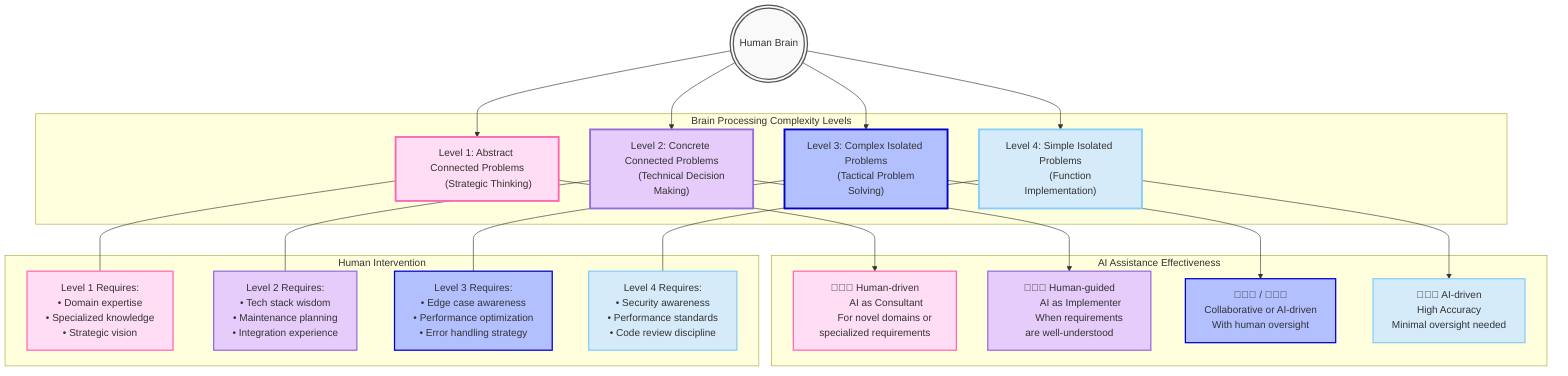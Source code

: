 graph TD
    %% file name: ai-vibe-brain-diagram.mmd
    %% Main brain structure
    brain((("Human Brain")))
    style brain fill:#f9f9f9,stroke:#555,stroke-width:2px,color:#333

    %% The four levels of thinking with their corresponding approaches
    subgraph "Brain Processing Complexity Levels"
        lvl1["Level 1: Abstract Connected Problems
        (Strategic Thinking)"]
        style lvl1 fill:#FFDDF4,stroke:#ff69b4,stroke-width:3px,color:#333
        
        lvl2["Level 2: Concrete Connected Problems
        (Technical Decision Making)"]
        style lvl2 fill:#E6CCFA,stroke:#9370db,stroke-width:3px,color:#333
        
        lvl3["Level 3: Complex Isolated Problems
        (Tactical Problem Solving)"]
        style lvl3 fill:#B3C0FF,stroke:#0000CD,stroke-width:3px,color:#333
        
        lvl4["Level 4: Simple Isolated Problems
        (Function Implementation)"]
        style lvl4 fill:#D6EBF9,stroke:#87CEFA,stroke-width:3px,color:#333
    end    
    %% AI relationship with each level
    subgraph "AI Assistance Effectiveness"
        ai1["🧠➕🤖 Human-driven
        AI as Consultant
        For novel domains or specialized requirements"]
        style ai1 fill:#FFDDF4,stroke:#ff69b4,stroke-width:2px,color:#333
        
        ai2["🧠➕🤖 Human-guided
        AI as Implementer
        When requirements are well-understood"]
        style ai2 fill:#E6CCFA,stroke:#9370db,stroke-width:2px,color:#333
        
        ai3["🧠➕🤖 / 🤖➕🧠
        Collaborative or AI-driven
        With human oversight"]
        style ai3 fill:#B3C0FF,stroke:#0000CD,stroke-width:2px,color:#333
        
        ai4["🤖➕🧠 AI-driven
        High Accuracy
        Minimal oversight needed"]
        style ai4 fill:#D6EBF9,stroke:#87CEFA,stroke-width:2px,color:#333
    end

    %% Connection between brain and levels of thinking
    brain --> lvl1
    brain --> lvl2
    brain --> lvl3
    brain --> lvl4
    %% Connection between levels and AI usage
    lvl1 --> ai1
    lvl2 --> ai2
    lvl3 --> ai3
    lvl4 --> ai4
    
    %% Human intervention requirements
    subgraph "Human Intervention"
        human1["Level 1 Requires:
        • Domain expertise
        • Specialized knowledge
        • Strategic vision"]
        style human1 fill:#FFDDF4,stroke:#ff69b4,stroke-width:2px,color:#333
        
        human2["Level 2 Requires:
        • Tech stack wisdom
        • Maintenance planning
        • Integration experience"]
        style human2 fill:#E6CCFA,stroke:#9370db,stroke-width:2px,color:#333
        
        human3["Level 3 Requires:
        • Edge case awareness
        • Performance optimization
        • Error handling strategy"]
        style human3 fill:#B3C0FF,stroke:#0000CD,stroke-width:2px,color:#333
        
        human4["Level 4 Requires:
        • Security awareness
        • Performance standards
        • Code review discipline"]
        style human4 fill:#D6EBF9,stroke:#87CEFA,stroke-width:2px,color:#333
    end
    
    %% Connect levels to human intervention
    lvl1 --- human1
    lvl2 --- human2
    lvl3 --- human3
    lvl4 --- human4